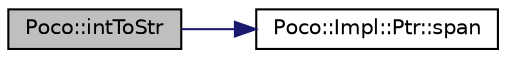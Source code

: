 digraph "Poco::intToStr"
{
 // LATEX_PDF_SIZE
  edge [fontname="Helvetica",fontsize="10",labelfontname="Helvetica",labelfontsize="10"];
  node [fontname="Helvetica",fontsize="10",shape=record];
  rankdir="LR";
  Node1 [label="Poco::intToStr",height=0.2,width=0.4,color="black", fillcolor="grey75", style="filled", fontcolor="black",tooltip=" "];
  Node1 -> Node2 [color="midnightblue",fontsize="10",style="solid"];
  Node2 [label="Poco::Impl::Ptr::span",height=0.2,width=0.4,color="black", fillcolor="white", style="filled",URL="$classPoco_1_1Impl_1_1Ptr.html#aaac20793445efe7d89968cc37a1d36be",tooltip=" "];
}
